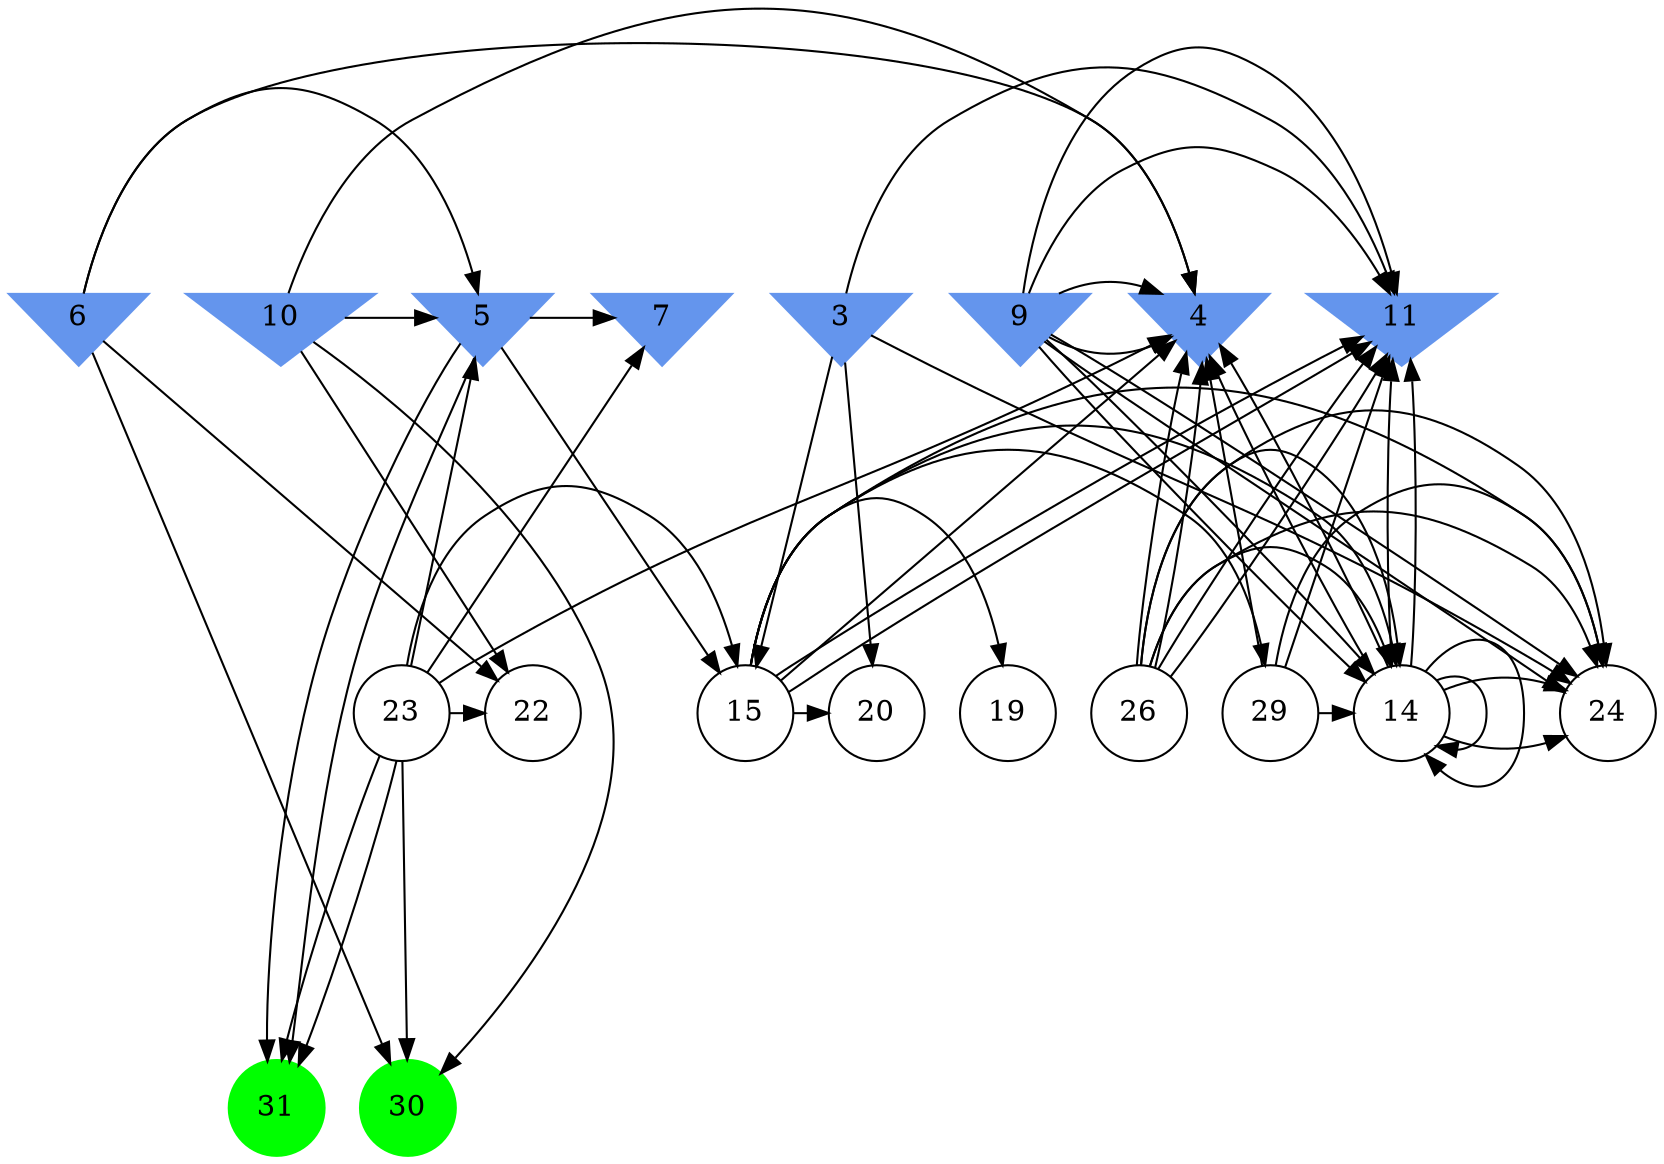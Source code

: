 digraph brain {
	ranksep=2.0;
	3 [shape=invtriangle,style=filled,color=cornflowerblue];
	4 [shape=invtriangle,style=filled,color=cornflowerblue];
	5 [shape=invtriangle,style=filled,color=cornflowerblue];
	6 [shape=invtriangle,style=filled,color=cornflowerblue];
	7 [shape=invtriangle,style=filled,color=cornflowerblue];
	9 [shape=invtriangle,style=filled,color=cornflowerblue];
	10 [shape=invtriangle,style=filled,color=cornflowerblue];
	11 [shape=invtriangle,style=filled,color=cornflowerblue];
	14 [shape=circle,color=black];
	15 [shape=circle,color=black];
	19 [shape=circle,color=black];
	20 [shape=circle,color=black];
	22 [shape=circle,color=black];
	23 [shape=circle,color=black];
	24 [shape=circle,color=black];
	26 [shape=circle,color=black];
	29 [shape=circle,color=black];
	30 [shape=circle,style=filled,color=green];
	31 [shape=circle,style=filled,color=green];
	3	->	20;
	3	->	24;
	3	->	11;
	3	->	15;
	10	->	30;
	10	->	5;
	10	->	22;
	10	->	4;
	23	->	30;
	23	->	5;
	23	->	22;
	23	->	4;
	6	->	30;
	6	->	5;
	6	->	22;
	6	->	4;
	15	->	4;
	15	->	24;
	15	->	11;
	15	->	14;
	9	->	4;
	9	->	24;
	9	->	11;
	9	->	14;
	26	->	4;
	26	->	24;
	26	->	11;
	26	->	14;
	14	->	4;
	14	->	24;
	14	->	11;
	14	->	14;
	23	->	31;
	23	->	7;
	23	->	31;
	23	->	15;
	5	->	31;
	5	->	7;
	5	->	31;
	5	->	15;
	29	->	4;
	29	->	24;
	29	->	11;
	29	->	14;
	9	->	4;
	9	->	24;
	9	->	11;
	9	->	14;
	26	->	4;
	26	->	24;
	26	->	11;
	26	->	14;
	14	->	4;
	14	->	24;
	14	->	11;
	14	->	14;
	15	->	20;
	15	->	19;
	15	->	11;
	15	->	29;
	{ rank=same; 3; 4; 5; 6; 7; 9; 10; 11; }
	{ rank=same; 14; 15; 19; 20; 22; 23; 24; 26; 29; }
	{ rank=same; 30; 31; }
}
